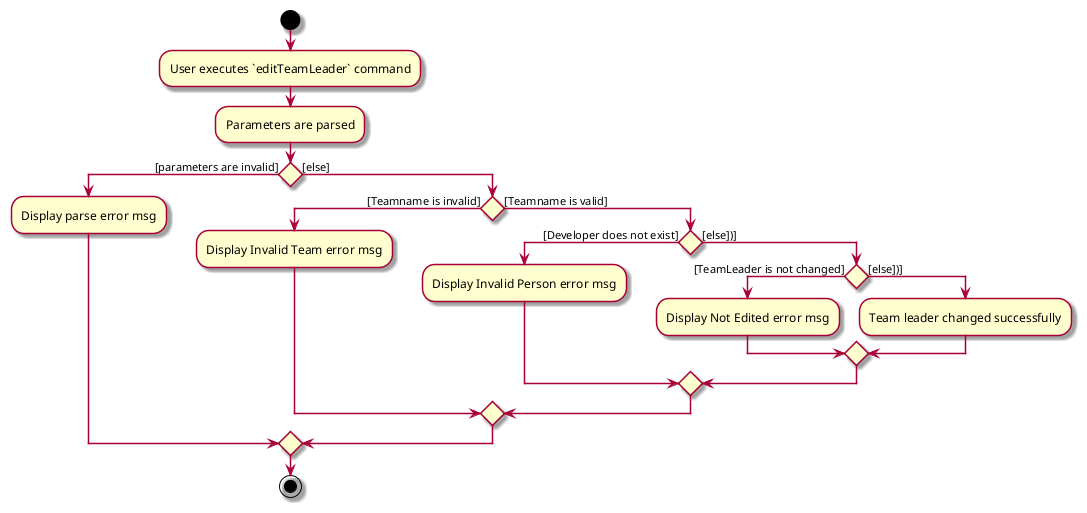 @startuml
skin rose

start
:User executes `editTeamLeader` command;
:Parameters are parsed;
if() then ([parameters are invalid])
    :Display parse error msg;
    else([else])
    if() then ([Teamname is invalid])
    :Display Invalid Team error msg;
        else([Teamname is valid])
        if() then ([Developer does not exist])
        :Display Invalid Person error msg;
            else([else])])
            if() then ([TeamLeader is not changed])
                :Display Not Edited error msg;
                    else([else])])
                    :Team leader changed successfully;
                    endif
            endif
        endif
    endif
stop
@enduml
